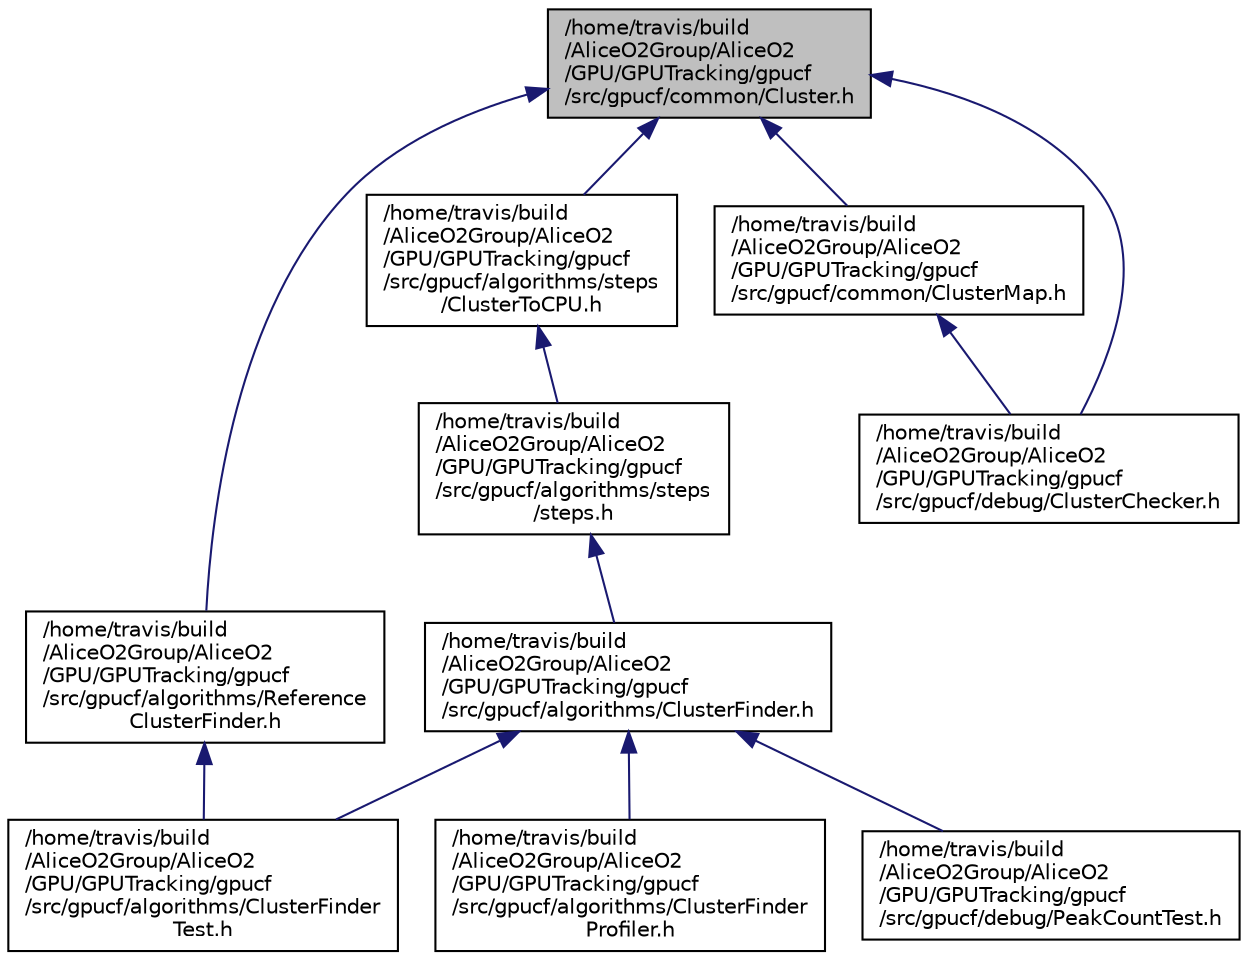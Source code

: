 digraph "/home/travis/build/AliceO2Group/AliceO2/GPU/GPUTracking/gpucf/src/gpucf/common/Cluster.h"
{
 // INTERACTIVE_SVG=YES
  bgcolor="transparent";
  edge [fontname="Helvetica",fontsize="10",labelfontname="Helvetica",labelfontsize="10"];
  node [fontname="Helvetica",fontsize="10",shape=record];
  Node1 [label="/home/travis/build\l/AliceO2Group/AliceO2\l/GPU/GPUTracking/gpucf\l/src/gpucf/common/Cluster.h",height=0.2,width=0.4,color="black", fillcolor="grey75", style="filled", fontcolor="black"];
  Node1 -> Node2 [dir="back",color="midnightblue",fontsize="10",style="solid",fontname="Helvetica"];
  Node2 [label="/home/travis/build\l/AliceO2Group/AliceO2\l/GPU/GPUTracking/gpucf\l/src/gpucf/algorithms/Reference\lClusterFinder.h",height=0.2,width=0.4,color="black",URL="$df/d2f/ReferenceClusterFinder_8h.html"];
  Node2 -> Node3 [dir="back",color="midnightblue",fontsize="10",style="solid",fontname="Helvetica"];
  Node3 [label="/home/travis/build\l/AliceO2Group/AliceO2\l/GPU/GPUTracking/gpucf\l/src/gpucf/algorithms/ClusterFinder\lTest.h",height=0.2,width=0.4,color="black",URL="$da/dac/ClusterFinderTest_8h.html"];
  Node1 -> Node4 [dir="back",color="midnightblue",fontsize="10",style="solid",fontname="Helvetica"];
  Node4 [label="/home/travis/build\l/AliceO2Group/AliceO2\l/GPU/GPUTracking/gpucf\l/src/gpucf/algorithms/steps\l/ClusterToCPU.h",height=0.2,width=0.4,color="black",URL="$dc/dd3/ClusterToCPU_8h.html"];
  Node4 -> Node5 [dir="back",color="midnightblue",fontsize="10",style="solid",fontname="Helvetica"];
  Node5 [label="/home/travis/build\l/AliceO2Group/AliceO2\l/GPU/GPUTracking/gpucf\l/src/gpucf/algorithms/steps\l/steps.h",height=0.2,width=0.4,color="black",URL="$d3/d45/steps_8h.html"];
  Node5 -> Node6 [dir="back",color="midnightblue",fontsize="10",style="solid",fontname="Helvetica"];
  Node6 [label="/home/travis/build\l/AliceO2Group/AliceO2\l/GPU/GPUTracking/gpucf\l/src/gpucf/algorithms/ClusterFinder.h",height=0.2,width=0.4,color="black",URL="$d4/d99/ClusterFinder_8h.html"];
  Node6 -> Node7 [dir="back",color="midnightblue",fontsize="10",style="solid",fontname="Helvetica"];
  Node7 [label="/home/travis/build\l/AliceO2Group/AliceO2\l/GPU/GPUTracking/gpucf\l/src/gpucf/algorithms/ClusterFinder\lProfiler.h",height=0.2,width=0.4,color="black",URL="$d9/d79/ClusterFinderProfiler_8h.html"];
  Node6 -> Node3 [dir="back",color="midnightblue",fontsize="10",style="solid",fontname="Helvetica"];
  Node6 -> Node8 [dir="back",color="midnightblue",fontsize="10",style="solid",fontname="Helvetica"];
  Node8 [label="/home/travis/build\l/AliceO2Group/AliceO2\l/GPU/GPUTracking/gpucf\l/src/gpucf/debug/PeakCountTest.h",height=0.2,width=0.4,color="black",URL="$db/d65/PeakCountTest_8h.html"];
  Node1 -> Node9 [dir="back",color="midnightblue",fontsize="10",style="solid",fontname="Helvetica"];
  Node9 [label="/home/travis/build\l/AliceO2Group/AliceO2\l/GPU/GPUTracking/gpucf\l/src/gpucf/common/ClusterMap.h",height=0.2,width=0.4,color="black",URL="$d9/d6d/ClusterMap_8h.html"];
  Node9 -> Node10 [dir="back",color="midnightblue",fontsize="10",style="solid",fontname="Helvetica"];
  Node10 [label="/home/travis/build\l/AliceO2Group/AliceO2\l/GPU/GPUTracking/gpucf\l/src/gpucf/debug/ClusterChecker.h",height=0.2,width=0.4,color="black",URL="$d2/d52/ClusterChecker_8h.html"];
  Node1 -> Node10 [dir="back",color="midnightblue",fontsize="10",style="solid",fontname="Helvetica"];
}
